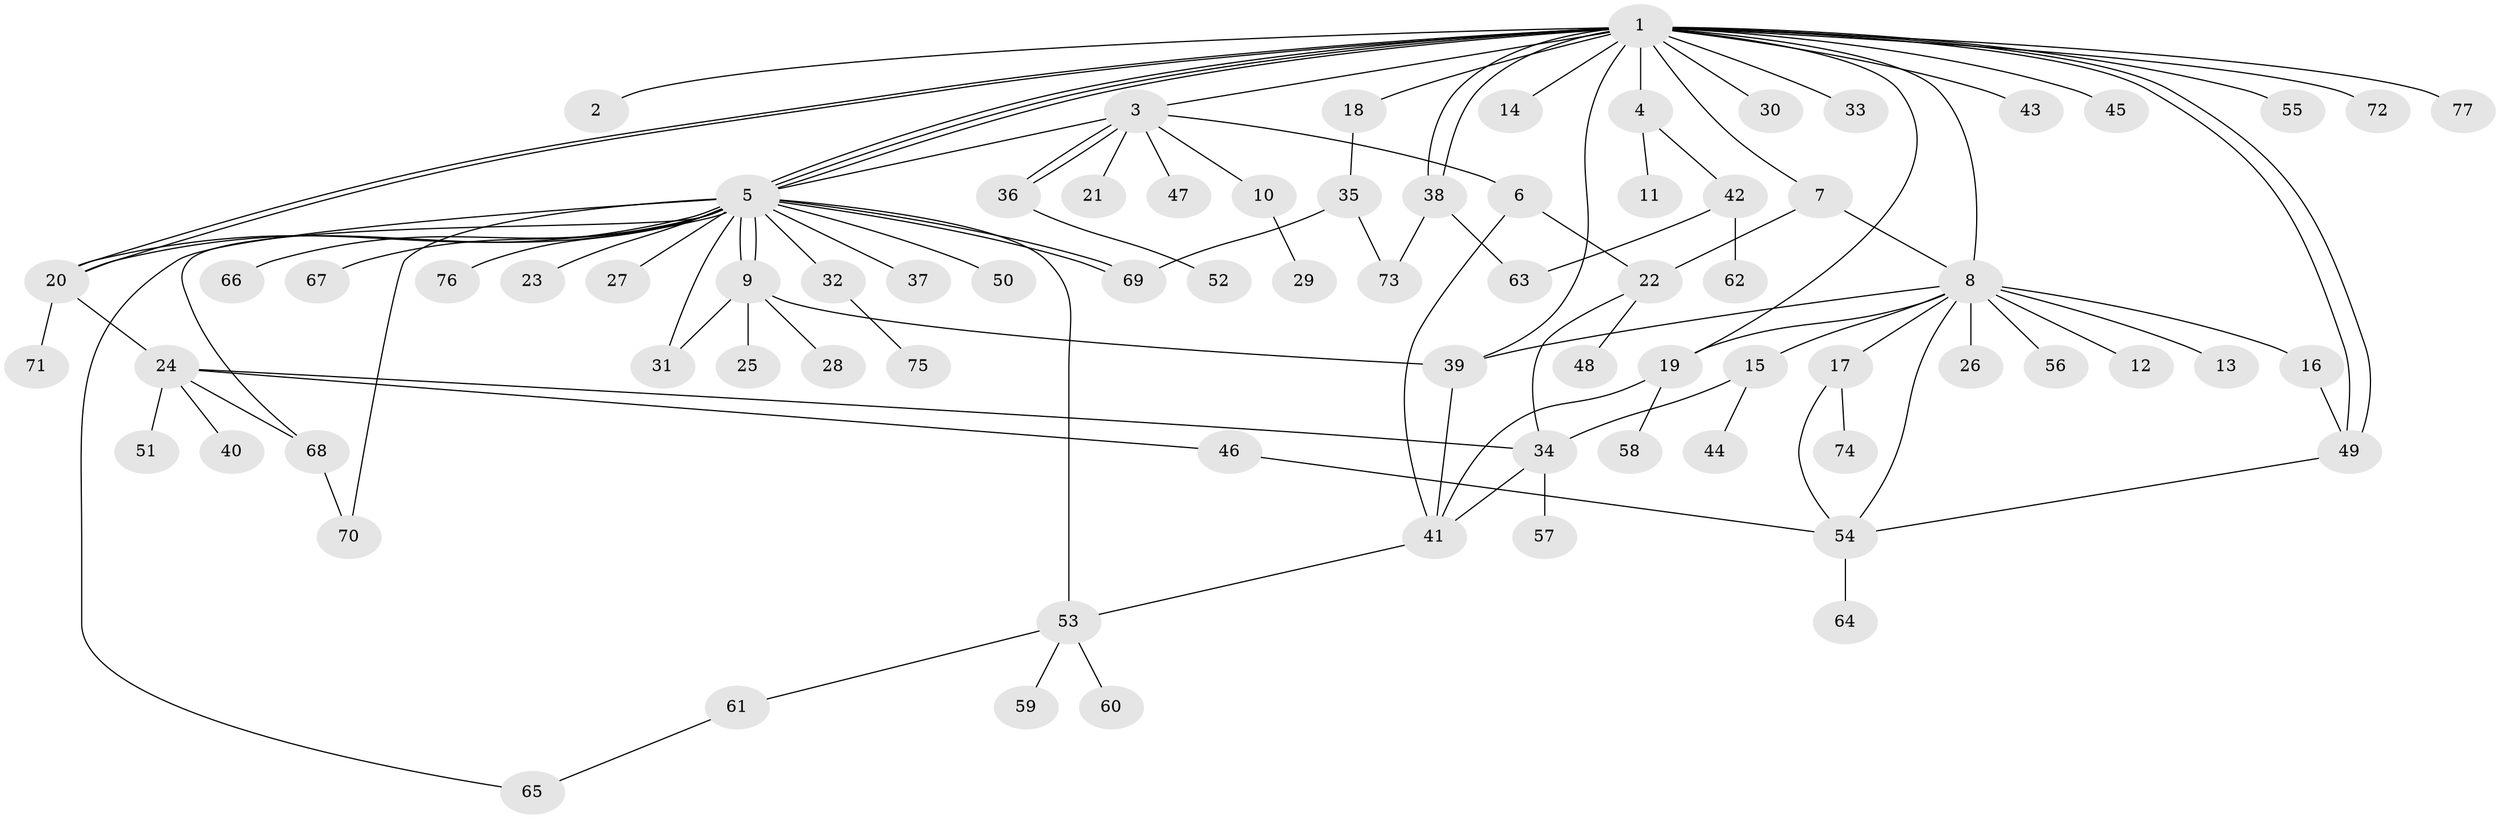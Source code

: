 // coarse degree distribution, {9: 0.07692307692307693, 6: 0.11538461538461539, 2: 0.15384615384615385, 8: 0.038461538461538464, 4: 0.07692307692307693, 1: 0.2692307692307692, 3: 0.23076923076923078, 5: 0.038461538461538464}
// Generated by graph-tools (version 1.1) at 2025/50/03/04/25 22:50:31]
// undirected, 77 vertices, 109 edges
graph export_dot {
  node [color=gray90,style=filled];
  1;
  2;
  3;
  4;
  5;
  6;
  7;
  8;
  9;
  10;
  11;
  12;
  13;
  14;
  15;
  16;
  17;
  18;
  19;
  20;
  21;
  22;
  23;
  24;
  25;
  26;
  27;
  28;
  29;
  30;
  31;
  32;
  33;
  34;
  35;
  36;
  37;
  38;
  39;
  40;
  41;
  42;
  43;
  44;
  45;
  46;
  47;
  48;
  49;
  50;
  51;
  52;
  53;
  54;
  55;
  56;
  57;
  58;
  59;
  60;
  61;
  62;
  63;
  64;
  65;
  66;
  67;
  68;
  69;
  70;
  71;
  72;
  73;
  74;
  75;
  76;
  77;
  1 -- 2;
  1 -- 3;
  1 -- 4;
  1 -- 5;
  1 -- 5;
  1 -- 5;
  1 -- 7;
  1 -- 8;
  1 -- 14;
  1 -- 18;
  1 -- 19;
  1 -- 20;
  1 -- 20;
  1 -- 30;
  1 -- 33;
  1 -- 38;
  1 -- 38;
  1 -- 39;
  1 -- 43;
  1 -- 45;
  1 -- 49;
  1 -- 49;
  1 -- 55;
  1 -- 72;
  1 -- 77;
  3 -- 5;
  3 -- 6;
  3 -- 10;
  3 -- 21;
  3 -- 36;
  3 -- 36;
  3 -- 47;
  4 -- 11;
  4 -- 42;
  5 -- 9;
  5 -- 9;
  5 -- 20;
  5 -- 20;
  5 -- 23;
  5 -- 27;
  5 -- 31;
  5 -- 32;
  5 -- 37;
  5 -- 50;
  5 -- 53;
  5 -- 65;
  5 -- 66;
  5 -- 67;
  5 -- 68;
  5 -- 69;
  5 -- 69;
  5 -- 70;
  5 -- 76;
  6 -- 22;
  6 -- 41;
  7 -- 8;
  7 -- 22;
  8 -- 12;
  8 -- 13;
  8 -- 15;
  8 -- 16;
  8 -- 17;
  8 -- 19;
  8 -- 26;
  8 -- 39;
  8 -- 54;
  8 -- 56;
  9 -- 25;
  9 -- 28;
  9 -- 31;
  9 -- 39;
  10 -- 29;
  15 -- 34;
  15 -- 44;
  16 -- 49;
  17 -- 54;
  17 -- 74;
  18 -- 35;
  19 -- 41;
  19 -- 58;
  20 -- 24;
  20 -- 71;
  22 -- 34;
  22 -- 48;
  24 -- 34;
  24 -- 40;
  24 -- 46;
  24 -- 51;
  24 -- 68;
  32 -- 75;
  34 -- 41;
  34 -- 57;
  35 -- 69;
  35 -- 73;
  36 -- 52;
  38 -- 63;
  38 -- 73;
  39 -- 41;
  41 -- 53;
  42 -- 62;
  42 -- 63;
  46 -- 54;
  49 -- 54;
  53 -- 59;
  53 -- 60;
  53 -- 61;
  54 -- 64;
  61 -- 65;
  68 -- 70;
}
